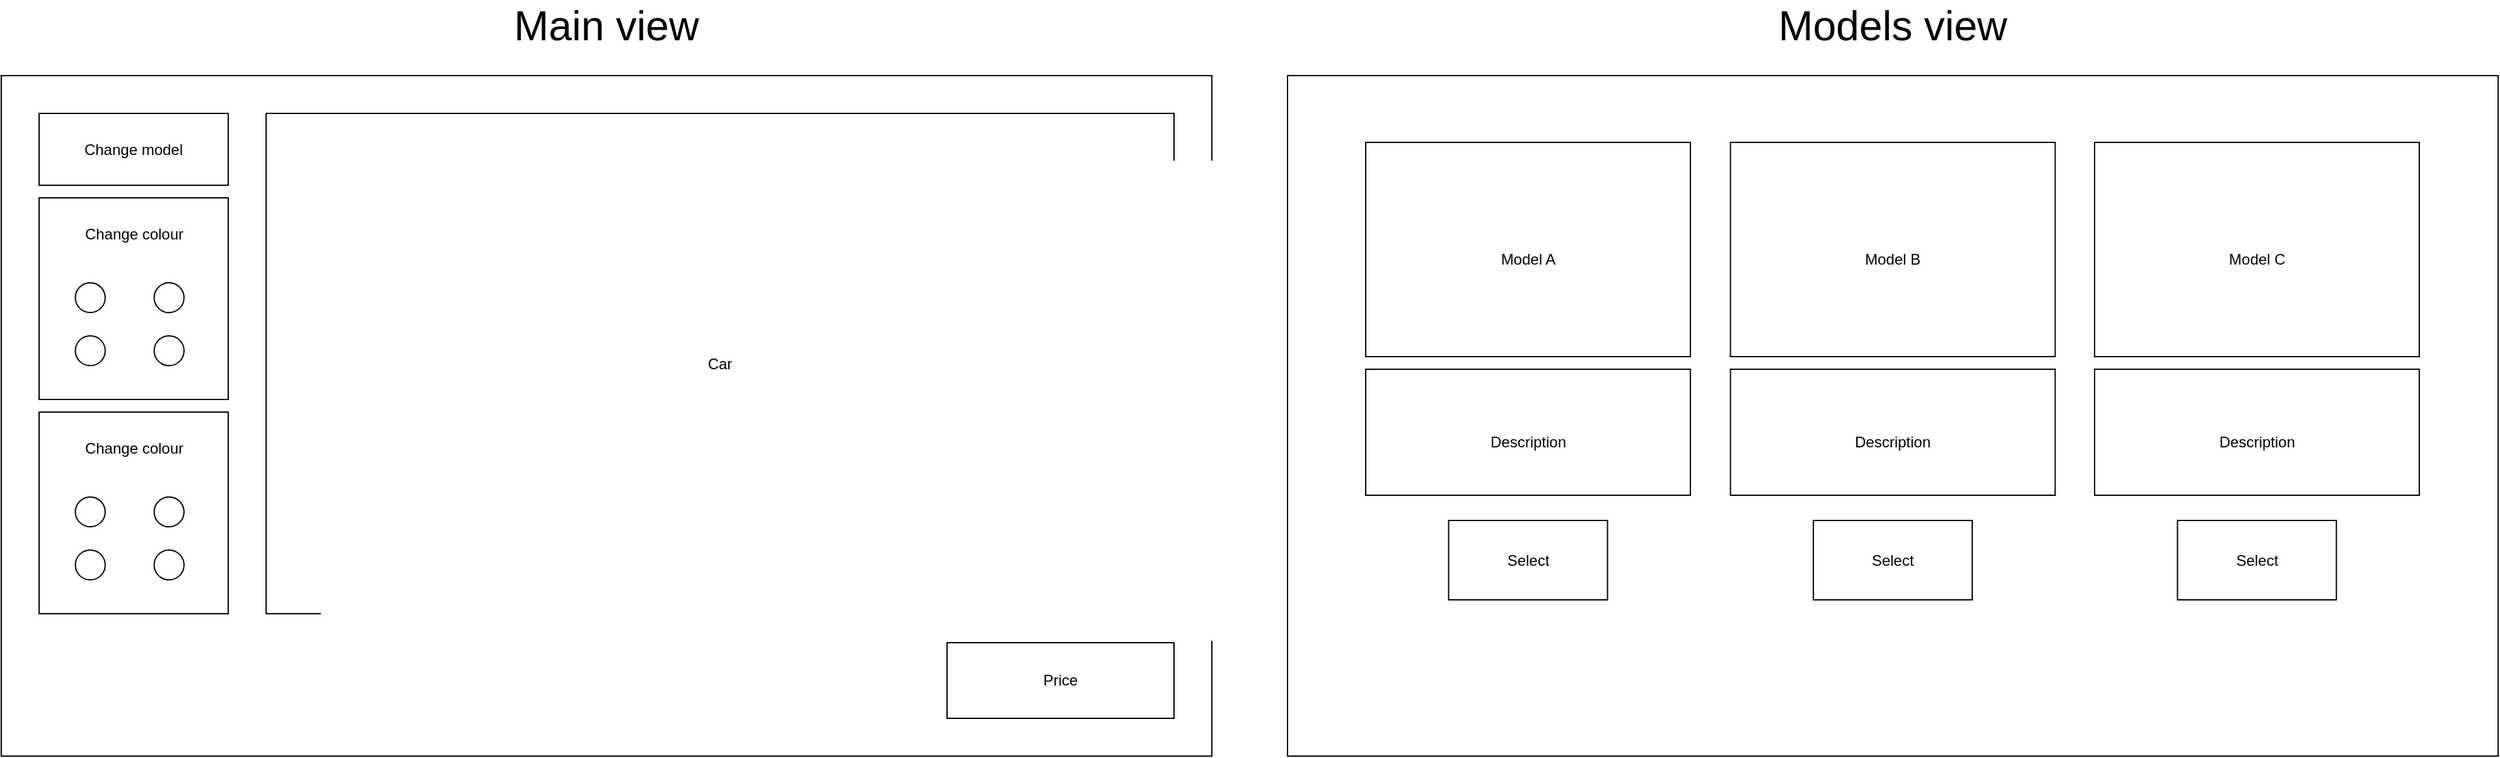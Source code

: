 <mxfile version="20.7.4" type="device"><diagram id="c73VcG9XoINPwz5Ec-2w" name="Page-1"><mxGraphModel dx="1036" dy="654" grid="1" gridSize="10" guides="1" tooltips="1" connect="1" arrows="1" fold="1" page="1" pageScale="1" pageWidth="827" pageHeight="1169" math="0" shadow="0"><root><mxCell id="0"/><mxCell id="1" parent="0"/><mxCell id="AJgi0MwUb6of4HBHALPZ-1" value="" style="rounded=0;whiteSpace=wrap;html=1;movable=0;resizable=0;rotatable=0;deletable=0;editable=0;connectable=0;" parent="1" vertex="1"><mxGeometry x="30" y="350" width="960" height="540" as="geometry"/></mxCell><mxCell id="AJgi0MwUb6of4HBHALPZ-3" value="Change model" style="rounded=0;whiteSpace=wrap;html=1;" parent="1" vertex="1"><mxGeometry x="60" y="380" width="150" height="57" as="geometry"/></mxCell><mxCell id="AJgi0MwUb6of4HBHALPZ-11" value="Price" style="rounded=0;whiteSpace=wrap;html=1;" parent="1" vertex="1"><mxGeometry x="780" y="800" width="180" height="60" as="geometry"/></mxCell><mxCell id="AJgi0MwUb6of4HBHALPZ-19" value="Car" style="rounded=0;whiteSpace=wrap;html=1;" parent="1" vertex="1"><mxGeometry x="240" y="380" width="720" height="397" as="geometry"/></mxCell><mxCell id="AJgi0MwUb6of4HBHALPZ-20" value="Main view" style="text;html=1;strokeColor=none;fillColor=none;align=center;verticalAlign=middle;whiteSpace=wrap;rounded=0;fontSize=33;" parent="1" vertex="1"><mxGeometry x="425" y="290" width="170" height="40" as="geometry"/></mxCell><mxCell id="AJgi0MwUb6of4HBHALPZ-21" value="" style="rounded=0;whiteSpace=wrap;html=1;movable=0;resizable=0;rotatable=0;deletable=0;editable=0;connectable=0;" parent="1" vertex="1"><mxGeometry x="1050" y="350" width="960" height="540" as="geometry"/></mxCell><mxCell id="AJgi0MwUb6of4HBHALPZ-22" value="Models view" style="text;html=1;strokeColor=none;fillColor=none;align=center;verticalAlign=middle;whiteSpace=wrap;rounded=0;fontSize=33;" parent="1" vertex="1"><mxGeometry x="1410" y="290" width="240" height="40" as="geometry"/></mxCell><mxCell id="AJgi0MwUb6of4HBHALPZ-24" value="&lt;font style=&quot;font-size: 12px;&quot;&gt;Model B&lt;/font&gt;" style="rounded=0;whiteSpace=wrap;html=1;fontSize=33;" parent="1" vertex="1"><mxGeometry x="1401.25" y="403" width="257.5" height="170" as="geometry"/></mxCell><mxCell id="AJgi0MwUb6of4HBHALPZ-25" value="&lt;span style=&quot;font-size: 12px;&quot;&gt;Description&lt;/span&gt;" style="rounded=0;whiteSpace=wrap;html=1;fontSize=33;" parent="1" vertex="1"><mxGeometry x="1401.25" y="583" width="257.5" height="100" as="geometry"/></mxCell><mxCell id="AJgi0MwUb6of4HBHALPZ-26" value="Select" style="rounded=0;whiteSpace=wrap;html=1;" parent="1" vertex="1"><mxGeometry x="1467" y="703" width="126" height="63" as="geometry"/></mxCell><mxCell id="AJgi0MwUb6of4HBHALPZ-33" value="&lt;font style=&quot;font-size: 12px;&quot;&gt;Model C&lt;br&gt;&lt;/font&gt;" style="rounded=0;whiteSpace=wrap;html=1;fontSize=33;" parent="1" vertex="1"><mxGeometry x="1690" y="403" width="257.5" height="170" as="geometry"/></mxCell><mxCell id="AJgi0MwUb6of4HBHALPZ-34" value="&lt;span style=&quot;font-size: 12px;&quot;&gt;Description&lt;/span&gt;" style="rounded=0;whiteSpace=wrap;html=1;fontSize=33;" parent="1" vertex="1"><mxGeometry x="1690" y="583" width="257.5" height="100" as="geometry"/></mxCell><mxCell id="AJgi0MwUb6of4HBHALPZ-35" value="Select" style="rounded=0;whiteSpace=wrap;html=1;" parent="1" vertex="1"><mxGeometry x="1755.75" y="703" width="126" height="63" as="geometry"/></mxCell><mxCell id="AJgi0MwUb6of4HBHALPZ-36" value="&lt;font style=&quot;font-size: 12px;&quot;&gt;Model A&lt;/font&gt;" style="rounded=0;whiteSpace=wrap;html=1;fontSize=33;" parent="1" vertex="1"><mxGeometry x="1112" y="403" width="257.5" height="170" as="geometry"/></mxCell><mxCell id="AJgi0MwUb6of4HBHALPZ-37" value="&lt;span style=&quot;font-size: 12px;&quot;&gt;Description&lt;/span&gt;" style="rounded=0;whiteSpace=wrap;html=1;fontSize=33;" parent="1" vertex="1"><mxGeometry x="1112" y="583" width="257.5" height="100" as="geometry"/></mxCell><mxCell id="AJgi0MwUb6of4HBHALPZ-38" value="Select" style="rounded=0;whiteSpace=wrap;html=1;" parent="1" vertex="1"><mxGeometry x="1177.75" y="703" width="126" height="63" as="geometry"/></mxCell><mxCell id="AJgi0MwUb6of4HBHALPZ-39" value="" style="group" parent="1" vertex="1" connectable="0"><mxGeometry x="60" y="447" width="150" height="160" as="geometry"/></mxCell><mxCell id="AJgi0MwUb6of4HBHALPZ-4" value="" style="rounded=0;whiteSpace=wrap;html=1;" parent="AJgi0MwUb6of4HBHALPZ-39" vertex="1"><mxGeometry width="150" height="160" as="geometry"/></mxCell><mxCell id="AJgi0MwUb6of4HBHALPZ-5" value="" style="ellipse;whiteSpace=wrap;html=1;aspect=fixed;" parent="AJgi0MwUb6of4HBHALPZ-39" vertex="1"><mxGeometry x="28.75" y="67.368" width="23.684" height="23.684" as="geometry"/></mxCell><mxCell id="AJgi0MwUb6of4HBHALPZ-6" value="" style="ellipse;whiteSpace=wrap;html=1;aspect=fixed;" parent="AJgi0MwUb6of4HBHALPZ-39" vertex="1"><mxGeometry x="91.25" y="67.368" width="23.684" height="23.684" as="geometry"/></mxCell><mxCell id="AJgi0MwUb6of4HBHALPZ-7" value="" style="ellipse;whiteSpace=wrap;html=1;aspect=fixed;" parent="AJgi0MwUb6of4HBHALPZ-39" vertex="1"><mxGeometry x="91.25" y="109.474" width="23.684" height="23.684" as="geometry"/></mxCell><mxCell id="AJgi0MwUb6of4HBHALPZ-8" value="" style="ellipse;whiteSpace=wrap;html=1;aspect=fixed;" parent="AJgi0MwUb6of4HBHALPZ-39" vertex="1"><mxGeometry x="28.75" y="109.474" width="23.684" height="23.684" as="geometry"/></mxCell><mxCell id="AJgi0MwUb6of4HBHALPZ-9" value="Change colour" style="text;html=1;strokeColor=none;fillColor=none;align=center;verticalAlign=middle;whiteSpace=wrap;rounded=0;" parent="AJgi0MwUb6of4HBHALPZ-39" vertex="1"><mxGeometry x="18.75" y="16.842" width="112.5" height="25.263" as="geometry"/></mxCell><mxCell id="AJgi0MwUb6of4HBHALPZ-47" value="" style="group" parent="1" vertex="1" connectable="0"><mxGeometry x="60" y="617" width="150" height="160" as="geometry"/></mxCell><mxCell id="AJgi0MwUb6of4HBHALPZ-48" value="" style="rounded=0;whiteSpace=wrap;html=1;" parent="AJgi0MwUb6of4HBHALPZ-47" vertex="1"><mxGeometry width="150" height="160" as="geometry"/></mxCell><mxCell id="AJgi0MwUb6of4HBHALPZ-49" value="" style="ellipse;whiteSpace=wrap;html=1;aspect=fixed;" parent="AJgi0MwUb6of4HBHALPZ-47" vertex="1"><mxGeometry x="28.75" y="67.368" width="23.684" height="23.684" as="geometry"/></mxCell><mxCell id="AJgi0MwUb6of4HBHALPZ-50" value="" style="ellipse;whiteSpace=wrap;html=1;aspect=fixed;" parent="AJgi0MwUb6of4HBHALPZ-47" vertex="1"><mxGeometry x="91.25" y="67.368" width="23.684" height="23.684" as="geometry"/></mxCell><mxCell id="AJgi0MwUb6of4HBHALPZ-51" value="" style="ellipse;whiteSpace=wrap;html=1;aspect=fixed;" parent="AJgi0MwUb6of4HBHALPZ-47" vertex="1"><mxGeometry x="91.25" y="109.474" width="23.684" height="23.684" as="geometry"/></mxCell><mxCell id="AJgi0MwUb6of4HBHALPZ-52" value="" style="ellipse;whiteSpace=wrap;html=1;aspect=fixed;" parent="AJgi0MwUb6of4HBHALPZ-47" vertex="1"><mxGeometry x="28.75" y="109.474" width="23.684" height="23.684" as="geometry"/></mxCell><mxCell id="AJgi0MwUb6of4HBHALPZ-53" value="Change colour" style="text;html=1;strokeColor=none;fillColor=none;align=center;verticalAlign=middle;whiteSpace=wrap;rounded=0;" parent="AJgi0MwUb6of4HBHALPZ-47" vertex="1"><mxGeometry x="18.75" y="16.842" width="112.5" height="25.263" as="geometry"/></mxCell></root></mxGraphModel></diagram></mxfile>